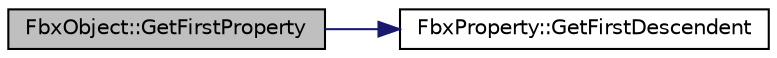 digraph "FbxObject::GetFirstProperty"
{
  edge [fontname="Helvetica",fontsize="10",labelfontname="Helvetica",labelfontsize="10"];
  node [fontname="Helvetica",fontsize="10",shape=record];
  rankdir="LR";
  Node190 [label="FbxObject::GetFirstProperty",height=0.2,width=0.4,color="black", fillcolor="grey75", style="filled", fontcolor="black"];
  Node190 -> Node191 [color="midnightblue",fontsize="10",style="solid",fontname="Helvetica"];
  Node191 [label="FbxProperty::GetFirstDescendent",height=0.2,width=0.4,color="black", fillcolor="white", style="filled",URL="$class_fbx_property.html#ad7f8dea372a3401119e18f23b03691f4"];
}
